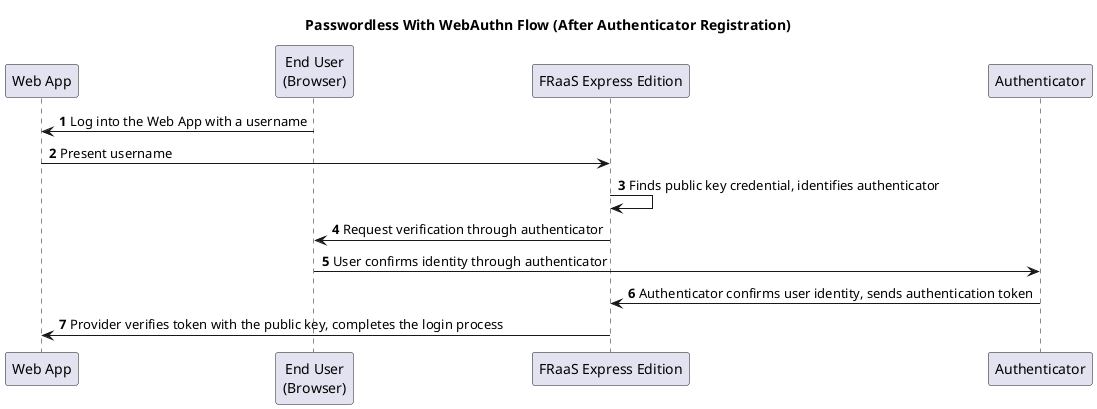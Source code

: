 @startuml

title Passwordless With WebAuthn Flow (After Authenticator Registration)
autonumber

participant "Web App" as Client
participant "End User\n(Browser)" as User
participant "FRaaS Express Edition" as Provider
participant "Authenticator" as Authenticator

User->Client: Log into the Web App with a username

Client->Provider: Present username

Provider->Provider: Finds public key credential, identifies authenticator

Provider->User: Request verification through authenticator

User->Authenticator: User confirms identity through authenticator

Authenticator->Provider: Authenticator confirms user identity, sends authentication token

Provider->Client: Provider verifies token with the public key, completes the login process


@enduml